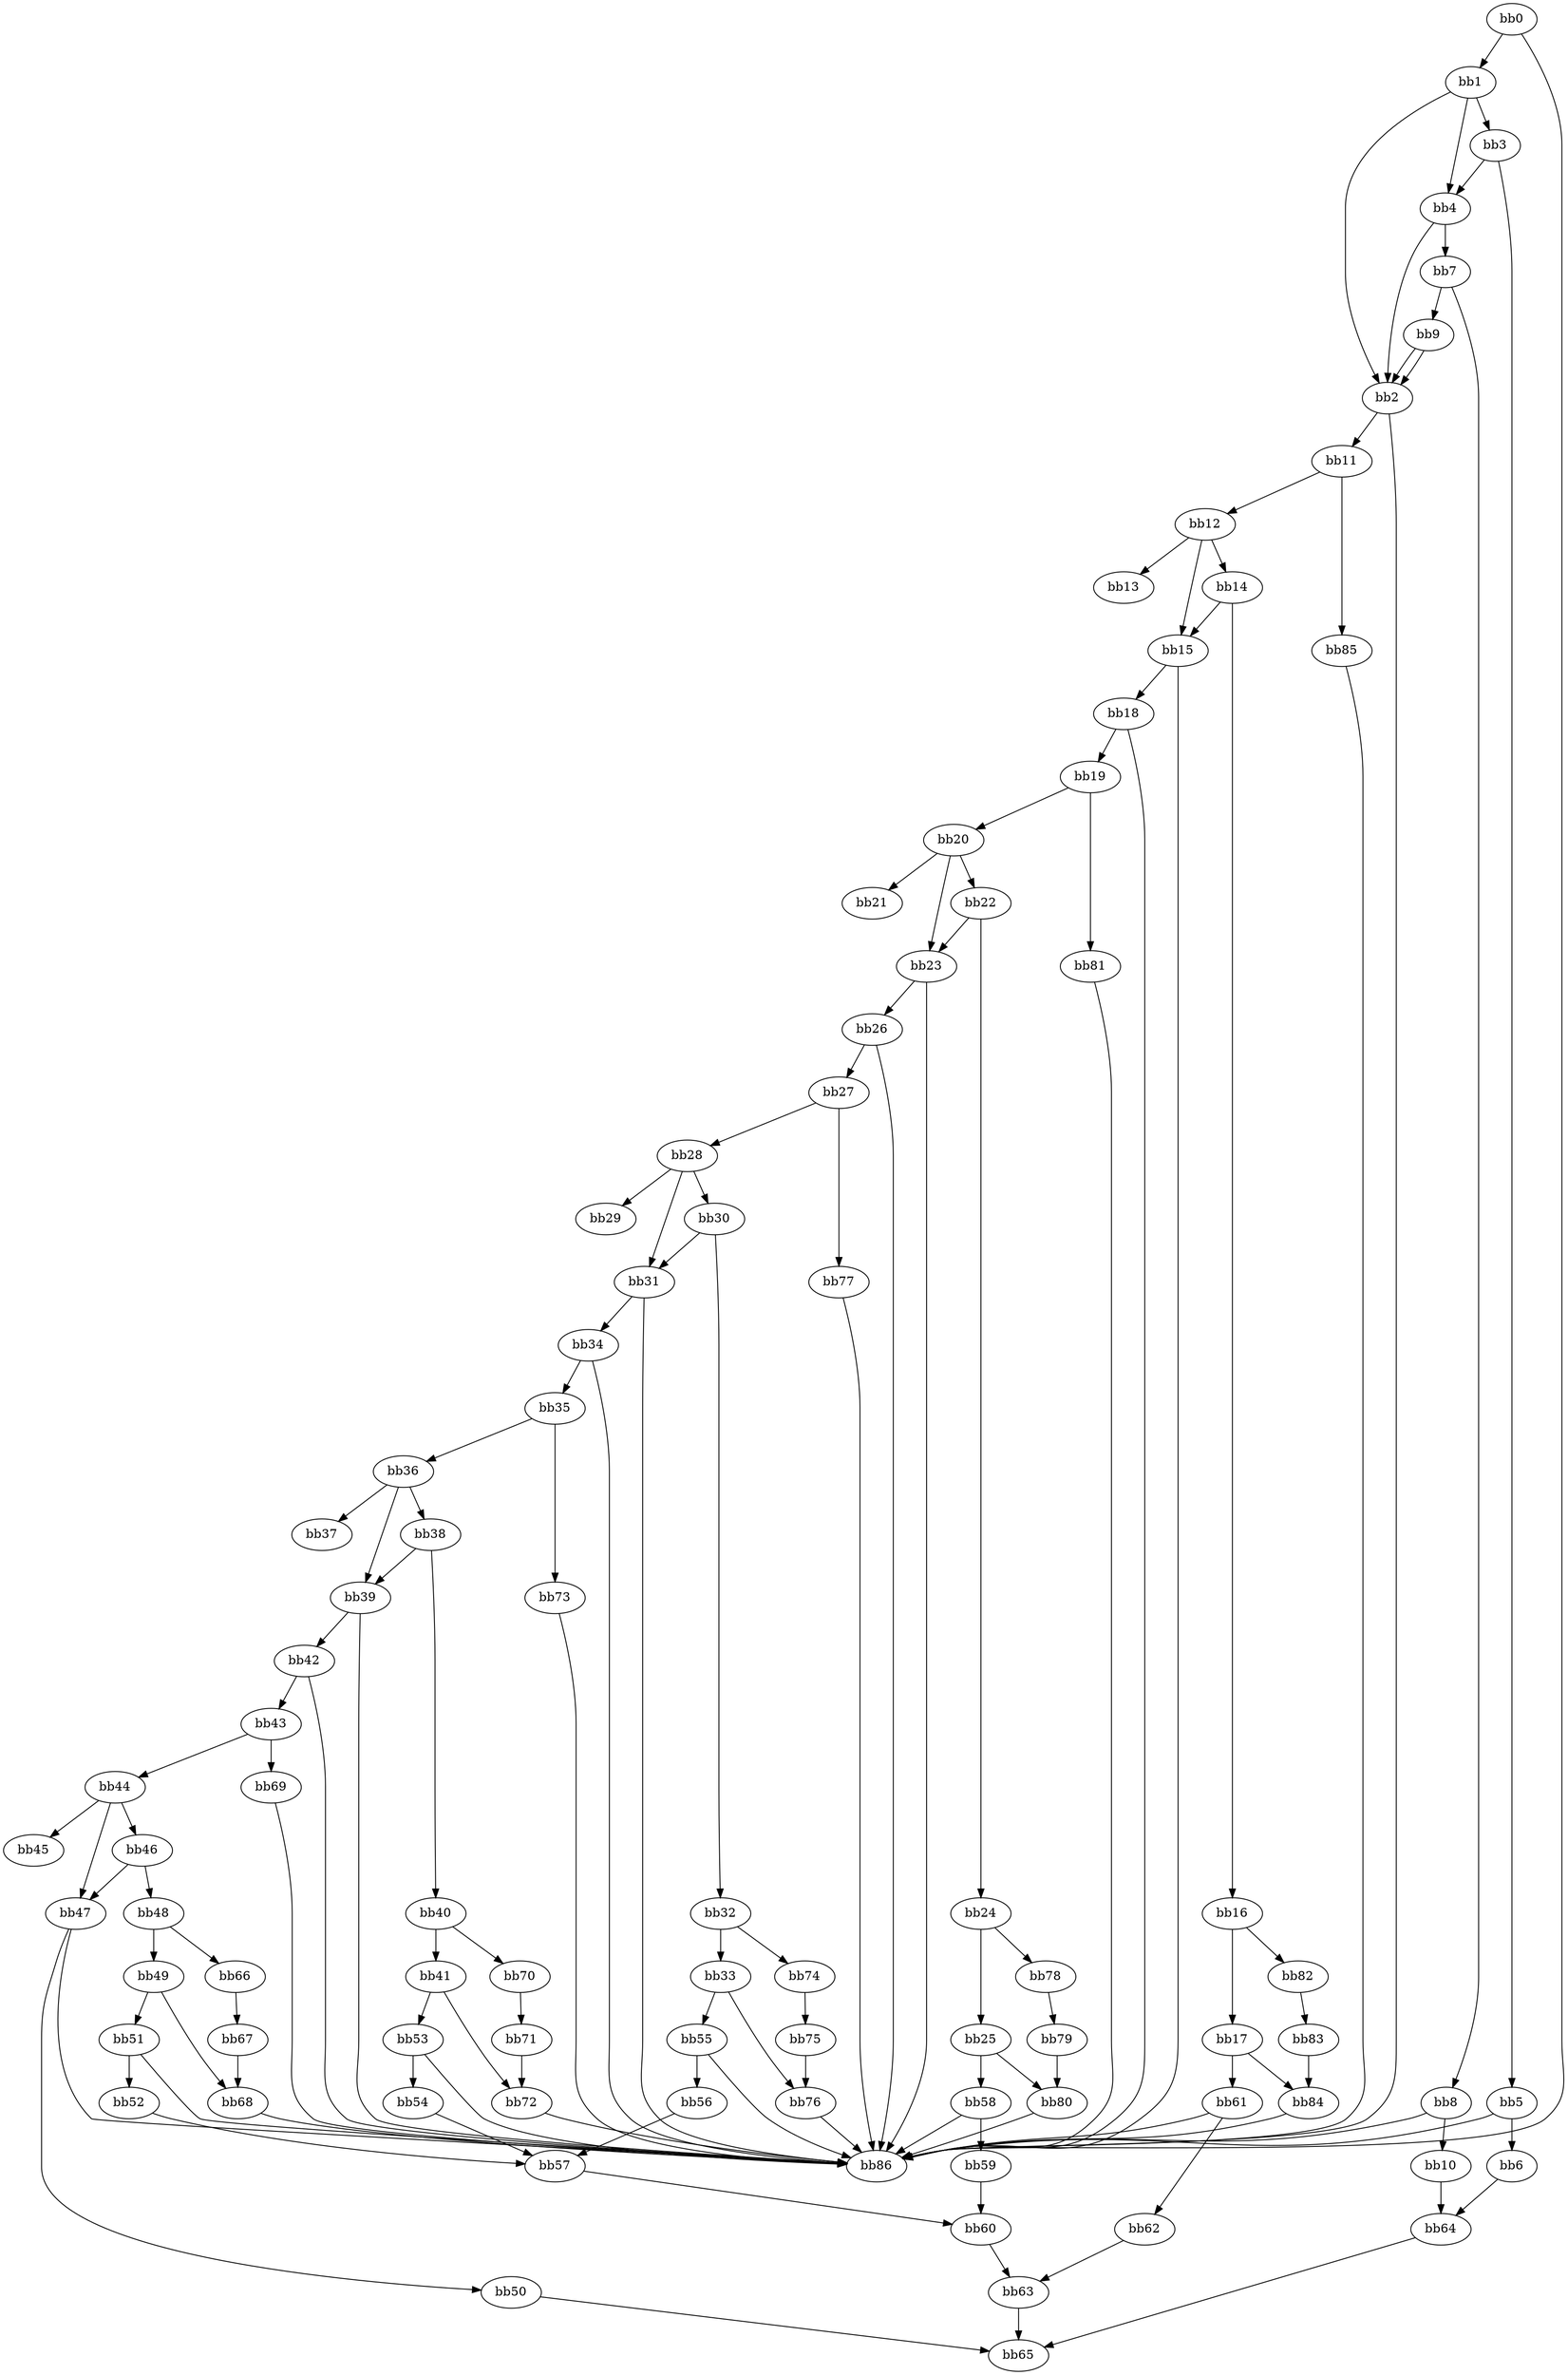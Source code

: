 digraph {
    0 [ label = "bb0\l" ]
    1 [ label = "bb1\l" ]
    2 [ label = "bb2\l" ]
    3 [ label = "bb3\l" ]
    4 [ label = "bb4\l" ]
    5 [ label = "bb5\l" ]
    6 [ label = "bb6\l" ]
    7 [ label = "bb7\l" ]
    8 [ label = "bb8\l" ]
    9 [ label = "bb9\l" ]
    10 [ label = "bb10\l" ]
    11 [ label = "bb11\l" ]
    12 [ label = "bb12\l" ]
    13 [ label = "bb13\l" ]
    14 [ label = "bb14\l" ]
    15 [ label = "bb15\l" ]
    16 [ label = "bb16\l" ]
    17 [ label = "bb17\l" ]
    18 [ label = "bb18\l" ]
    19 [ label = "bb19\l" ]
    20 [ label = "bb20\l" ]
    21 [ label = "bb21\l" ]
    22 [ label = "bb22\l" ]
    23 [ label = "bb23\l" ]
    24 [ label = "bb24\l" ]
    25 [ label = "bb25\l" ]
    26 [ label = "bb26\l" ]
    27 [ label = "bb27\l" ]
    28 [ label = "bb28\l" ]
    29 [ label = "bb29\l" ]
    30 [ label = "bb30\l" ]
    31 [ label = "bb31\l" ]
    32 [ label = "bb32\l" ]
    33 [ label = "bb33\l" ]
    34 [ label = "bb34\l" ]
    35 [ label = "bb35\l" ]
    36 [ label = "bb36\l" ]
    37 [ label = "bb37\l" ]
    38 [ label = "bb38\l" ]
    39 [ label = "bb39\l" ]
    40 [ label = "bb40\l" ]
    41 [ label = "bb41\l" ]
    42 [ label = "bb42\l" ]
    43 [ label = "bb43\l" ]
    44 [ label = "bb44\l" ]
    45 [ label = "bb45\l" ]
    46 [ label = "bb46\l" ]
    47 [ label = "bb47\l" ]
    48 [ label = "bb48\l" ]
    49 [ label = "bb49\l" ]
    50 [ label = "bb50\l" ]
    51 [ label = "bb51\l" ]
    52 [ label = "bb52\l" ]
    53 [ label = "bb53\l" ]
    54 [ label = "bb54\l" ]
    55 [ label = "bb55\l" ]
    56 [ label = "bb56\l" ]
    57 [ label = "bb57\l" ]
    58 [ label = "bb58\l" ]
    59 [ label = "bb59\l" ]
    60 [ label = "bb60\l" ]
    61 [ label = "bb61\l" ]
    62 [ label = "bb62\l" ]
    63 [ label = "bb63\l" ]
    64 [ label = "bb64\l" ]
    65 [ label = "bb65\l" ]
    66 [ label = "bb66\l" ]
    67 [ label = "bb67\l" ]
    68 [ label = "bb68\l" ]
    69 [ label = "bb69\l" ]
    70 [ label = "bb70\l" ]
    71 [ label = "bb71\l" ]
    72 [ label = "bb72\l" ]
    73 [ label = "bb73\l" ]
    74 [ label = "bb74\l" ]
    75 [ label = "bb75\l" ]
    76 [ label = "bb76\l" ]
    77 [ label = "bb77\l" ]
    78 [ label = "bb78\l" ]
    79 [ label = "bb79\l" ]
    80 [ label = "bb80\l" ]
    81 [ label = "bb81\l" ]
    82 [ label = "bb82\l" ]
    83 [ label = "bb83\l" ]
    84 [ label = "bb84\l" ]
    85 [ label = "bb85\l" ]
    86 [ label = "bb86\l" ]
    0 -> 1 [ ]
    0 -> 86 [ ]
    1 -> 2 [ ]
    1 -> 3 [ ]
    1 -> 4 [ ]
    2 -> 11 [ ]
    2 -> 86 [ ]
    3 -> 4 [ ]
    3 -> 5 [ ]
    4 -> 2 [ ]
    4 -> 7 [ ]
    5 -> 6 [ ]
    5 -> 86 [ ]
    6 -> 64 [ ]
    7 -> 8 [ ]
    7 -> 9 [ ]
    8 -> 10 [ ]
    8 -> 86 [ ]
    9 -> 2 [ ]
    9 -> 2 [ ]
    10 -> 64 [ ]
    11 -> 12 [ ]
    11 -> 85 [ ]
    12 -> 13 [ ]
    12 -> 14 [ ]
    12 -> 15 [ ]
    14 -> 15 [ ]
    14 -> 16 [ ]
    15 -> 18 [ ]
    15 -> 86 [ ]
    16 -> 17 [ ]
    16 -> 82 [ ]
    17 -> 61 [ ]
    17 -> 84 [ ]
    18 -> 19 [ ]
    18 -> 86 [ ]
    19 -> 20 [ ]
    19 -> 81 [ ]
    20 -> 21 [ ]
    20 -> 22 [ ]
    20 -> 23 [ ]
    22 -> 23 [ ]
    22 -> 24 [ ]
    23 -> 26 [ ]
    23 -> 86 [ ]
    24 -> 25 [ ]
    24 -> 78 [ ]
    25 -> 58 [ ]
    25 -> 80 [ ]
    26 -> 27 [ ]
    26 -> 86 [ ]
    27 -> 28 [ ]
    27 -> 77 [ ]
    28 -> 29 [ ]
    28 -> 30 [ ]
    28 -> 31 [ ]
    30 -> 31 [ ]
    30 -> 32 [ ]
    31 -> 34 [ ]
    31 -> 86 [ ]
    32 -> 33 [ ]
    32 -> 74 [ ]
    33 -> 55 [ ]
    33 -> 76 [ ]
    34 -> 35 [ ]
    34 -> 86 [ ]
    35 -> 36 [ ]
    35 -> 73 [ ]
    36 -> 37 [ ]
    36 -> 38 [ ]
    36 -> 39 [ ]
    38 -> 39 [ ]
    38 -> 40 [ ]
    39 -> 42 [ ]
    39 -> 86 [ ]
    40 -> 41 [ ]
    40 -> 70 [ ]
    41 -> 53 [ ]
    41 -> 72 [ ]
    42 -> 43 [ ]
    42 -> 86 [ ]
    43 -> 44 [ ]
    43 -> 69 [ ]
    44 -> 45 [ ]
    44 -> 46 [ ]
    44 -> 47 [ ]
    46 -> 47 [ ]
    46 -> 48 [ ]
    47 -> 50 [ ]
    47 -> 86 [ ]
    48 -> 49 [ ]
    48 -> 66 [ ]
    49 -> 51 [ ]
    49 -> 68 [ ]
    50 -> 65 [ ]
    51 -> 52 [ ]
    51 -> 86 [ ]
    52 -> 57 [ ]
    53 -> 54 [ ]
    53 -> 86 [ ]
    54 -> 57 [ ]
    55 -> 56 [ ]
    55 -> 86 [ ]
    56 -> 57 [ ]
    57 -> 60 [ ]
    58 -> 59 [ ]
    58 -> 86 [ ]
    59 -> 60 [ ]
    60 -> 63 [ ]
    61 -> 62 [ ]
    61 -> 86 [ ]
    62 -> 63 [ ]
    63 -> 65 [ ]
    64 -> 65 [ ]
    66 -> 67 [ ]
    67 -> 68 [ ]
    68 -> 86 [ ]
    69 -> 86 [ ]
    70 -> 71 [ ]
    71 -> 72 [ ]
    72 -> 86 [ ]
    73 -> 86 [ ]
    74 -> 75 [ ]
    75 -> 76 [ ]
    76 -> 86 [ ]
    77 -> 86 [ ]
    78 -> 79 [ ]
    79 -> 80 [ ]
    80 -> 86 [ ]
    81 -> 86 [ ]
    82 -> 83 [ ]
    83 -> 84 [ ]
    84 -> 86 [ ]
    85 -> 86 [ ]
}

